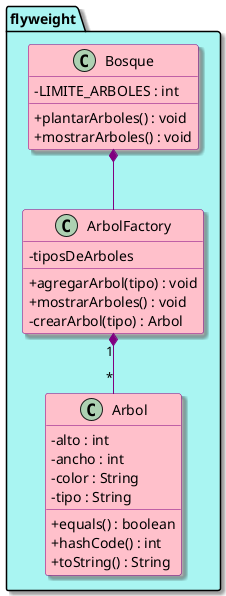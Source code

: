 @startuml
skinparam classAttributeIconSize 0
skinparam Shadowing true

skinparam class {
    ArrowColor Purple
    BackgroundColor Pink
    BorderColor Purple
}

skinparam note {
    BackgroundColor LightYellow
    BorderColor Purple
}

namespace flyweight #A9F5F2 {

    class Bosque {
        - LIMITE_ARBOLES : int
        + plantarArboles() : void
        + mostrarArboles() : void
    }

    class ArbolFactory {
        - tiposDeArboles
        + agregarArbol(tipo) : void
        + mostrarArboles() : void
        - crearArbol(tipo) : Arbol
    }

    class Arbol {
        - alto : int
        - ancho : int
        - color : String
        - tipo : String
        + equals() : boolean
        + hashCode() : int
        + toString() : String
    }

    ArbolFactory "1" *-- "*" Arbol
    Bosque *-- ArbolFactory
}
@enduml